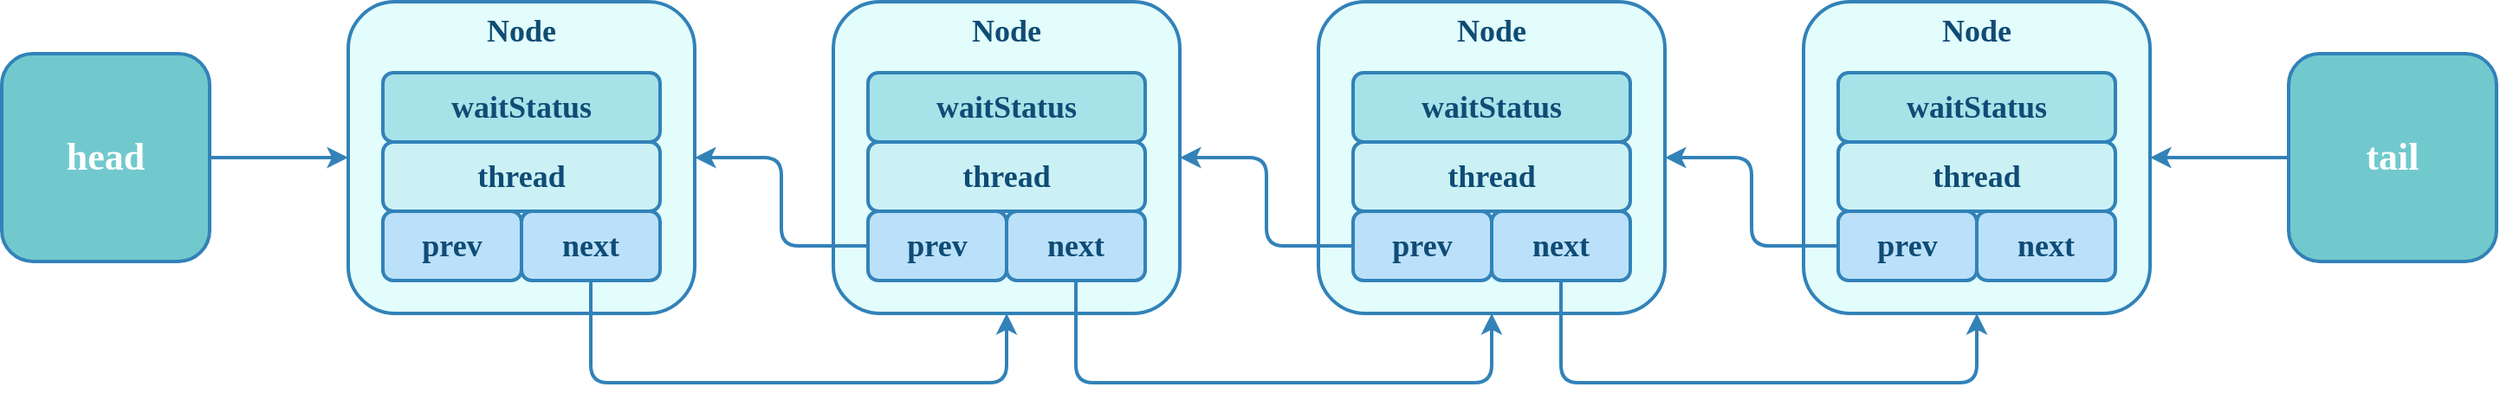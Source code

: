<mxfile compressed="true" version="22.0.3" type="device" pages="4"><diagram name="CLH" id="_HXsoWYt3VCmfpY0Q1o5"><mxGraphModel dx="1418" dy="-1500" grid="1" gridSize="10" guides="1" tooltips="1" connect="1" arrows="1" fold="1" page="1" pageScale="1" pageWidth="1654" pageHeight="1169" math="0" shadow="0"><root><mxCell id="IzOiyjivRM9BYPn1JjDp-0"/><mxCell id="IzOiyjivRM9BYPn1JjDp-1" parent="IzOiyjivRM9BYPn1JjDp-0"/><mxCell id="byMsKMjZW7f_DV2WUU7O-45" value="" style="group" parent="IzOiyjivRM9BYPn1JjDp-1" vertex="1" connectable="0"><mxGeometry x="600" y="2820" width="200" height="180" as="geometry"/></mxCell><mxCell id="byMsKMjZW7f_DV2WUU7O-31" value="Node" style="rounded=1;whiteSpace=wrap;html=1;hachureGap=4;strokeColor=#3282B8;fontFamily=Comic Sans MS;fontSize=18;fillColor=#E3FDFD;fontStyle=1;container=0;shadow=0;strokeWidth=2;verticalAlign=top;fontColor=#0F4C75;" parent="byMsKMjZW7f_DV2WUU7O-45" vertex="1"><mxGeometry width="200" height="180" as="geometry"/></mxCell><mxCell id="byMsKMjZW7f_DV2WUU7O-32" value="prev" style="rounded=1;whiteSpace=wrap;html=1;hachureGap=4;strokeColor=#3282B8;fontFamily=Comic Sans MS;fontSize=18;fillColor=#BBE1FA;fontStyle=1;container=0;shadow=0;fontColor=#0F4C75;strokeWidth=2;" parent="byMsKMjZW7f_DV2WUU7O-45" vertex="1"><mxGeometry x="20" y="121" width="80" height="40" as="geometry"/></mxCell><mxCell id="byMsKMjZW7f_DV2WUU7O-33" value="thread" style="rounded=1;whiteSpace=wrap;html=1;hachureGap=4;strokeColor=#3282B8;fontFamily=Comic Sans MS;fontSize=18;fillColor=#CBF1F5;fontStyle=1;container=0;shadow=0;fontColor=#0F4C75;strokeWidth=2;" parent="byMsKMjZW7f_DV2WUU7O-45" vertex="1"><mxGeometry x="20" y="81" width="160" height="40" as="geometry"/></mxCell><mxCell id="byMsKMjZW7f_DV2WUU7O-34" value="next" style="rounded=1;whiteSpace=wrap;html=1;hachureGap=4;strokeColor=#3282B8;fontFamily=Comic Sans MS;fontSize=18;fillColor=#BBE1FA;fontStyle=1;container=0;shadow=0;fontColor=#0F4C75;strokeWidth=2;" parent="byMsKMjZW7f_DV2WUU7O-45" vertex="1"><mxGeometry x="100" y="121" width="80" height="40" as="geometry"/></mxCell><mxCell id="byMsKMjZW7f_DV2WUU7O-35" value="waitStatus" style="rounded=1;whiteSpace=wrap;html=1;hachureGap=4;strokeColor=#3282B8;fontFamily=Comic Sans MS;fontSize=18;fillColor=#A6E3E9;fontStyle=1;container=0;shadow=0;fontColor=#0F4C75;strokeWidth=2;" parent="byMsKMjZW7f_DV2WUU7O-45" vertex="1"><mxGeometry x="20" y="41" width="160" height="40" as="geometry"/></mxCell><mxCell id="byMsKMjZW7f_DV2WUU7O-19" value="Node" style="rounded=1;whiteSpace=wrap;html=1;hachureGap=4;strokeColor=#3282B8;fontFamily=Comic Sans MS;fontSize=18;fillColor=#E3FDFD;fontStyle=1;container=0;shadow=0;strokeWidth=2;verticalAlign=top;fontColor=#0F4C75;" parent="IzOiyjivRM9BYPn1JjDp-1" vertex="1"><mxGeometry x="320" y="2820" width="200" height="180" as="geometry"/></mxCell><mxCell id="byMsKMjZW7f_DV2WUU7O-20" value="prev" style="rounded=1;whiteSpace=wrap;html=1;hachureGap=4;strokeColor=#3282B8;fontFamily=Comic Sans MS;fontSize=18;fillColor=#BBE1FA;fontStyle=1;container=0;shadow=0;fontColor=#0F4C75;strokeWidth=2;" parent="IzOiyjivRM9BYPn1JjDp-1" vertex="1"><mxGeometry x="340" y="2941" width="80" height="40" as="geometry"/></mxCell><mxCell id="byMsKMjZW7f_DV2WUU7O-21" value="thread" style="rounded=1;whiteSpace=wrap;html=1;hachureGap=4;strokeColor=#3282B8;fontFamily=Comic Sans MS;fontSize=18;fillColor=#CBF1F5;fontStyle=1;container=0;shadow=0;fontColor=#0F4C75;strokeWidth=2;" parent="IzOiyjivRM9BYPn1JjDp-1" vertex="1"><mxGeometry x="340" y="2901" width="160" height="40" as="geometry"/></mxCell><mxCell id="byMsKMjZW7f_DV2WUU7O-30" style="edgeStyle=orthogonalEdgeStyle;rounded=1;orthogonalLoop=1;jettySize=auto;html=1;entryX=0.5;entryY=1;entryDx=0;entryDy=0;strokeColor=#3282B8;strokeWidth=2;exitX=0.5;exitY=1;exitDx=0;exitDy=0;" parent="IzOiyjivRM9BYPn1JjDp-1" source="byMsKMjZW7f_DV2WUU7O-22" target="byMsKMjZW7f_DV2WUU7O-31" edge="1"><mxGeometry relative="1" as="geometry"><mxPoint x="600" y="2985" as="targetPoint"/><Array as="points"><mxPoint x="460" y="3040"/><mxPoint x="700" y="3040"/></Array></mxGeometry></mxCell><mxCell id="byMsKMjZW7f_DV2WUU7O-22" value="next" style="rounded=1;whiteSpace=wrap;html=1;hachureGap=4;strokeColor=#3282B8;fontFamily=Comic Sans MS;fontSize=18;fillColor=#BBE1FA;fontStyle=1;container=0;shadow=0;fontColor=#0F4C75;strokeWidth=2;" parent="IzOiyjivRM9BYPn1JjDp-1" vertex="1"><mxGeometry x="420" y="2941" width="80" height="40" as="geometry"/></mxCell><mxCell id="byMsKMjZW7f_DV2WUU7O-23" value="waitStatus" style="rounded=1;whiteSpace=wrap;html=1;hachureGap=4;strokeColor=#3282B8;fontFamily=Comic Sans MS;fontSize=18;fillColor=#A6E3E9;fontStyle=1;container=0;shadow=0;fontColor=#0F4C75;strokeWidth=2;" parent="IzOiyjivRM9BYPn1JjDp-1" vertex="1"><mxGeometry x="340" y="2861" width="160" height="40" as="geometry"/></mxCell><mxCell id="byMsKMjZW7f_DV2WUU7O-29" style="edgeStyle=orthogonalEdgeStyle;rounded=1;orthogonalLoop=1;jettySize=auto;html=1;entryX=1;entryY=0.5;entryDx=0;entryDy=0;strokeColor=#3282B8;strokeWidth=2;exitX=0;exitY=0.5;exitDx=0;exitDy=0;" parent="IzOiyjivRM9BYPn1JjDp-1" source="byMsKMjZW7f_DV2WUU7O-32" target="byMsKMjZW7f_DV2WUU7O-19" edge="1"><mxGeometry relative="1" as="geometry"><mxPoint x="620" y="2960" as="sourcePoint"/></mxGeometry></mxCell><mxCell id="byMsKMjZW7f_DV2WUU7O-46" value="" style="group" parent="IzOiyjivRM9BYPn1JjDp-1" vertex="1" connectable="0"><mxGeometry x="880" y="2820" width="200" height="180" as="geometry"/></mxCell><mxCell id="byMsKMjZW7f_DV2WUU7O-47" value="Node" style="rounded=1;whiteSpace=wrap;html=1;hachureGap=4;strokeColor=#3282B8;fontFamily=Comic Sans MS;fontSize=18;fillColor=#E3FDFD;fontStyle=1;container=0;shadow=0;strokeWidth=2;verticalAlign=top;fontColor=#0F4C75;" parent="byMsKMjZW7f_DV2WUU7O-46" vertex="1"><mxGeometry width="200" height="180" as="geometry"/></mxCell><mxCell id="byMsKMjZW7f_DV2WUU7O-48" value="prev" style="rounded=1;whiteSpace=wrap;html=1;hachureGap=4;strokeColor=#3282B8;fontFamily=Comic Sans MS;fontSize=18;fillColor=#BBE1FA;fontStyle=1;container=0;shadow=0;fontColor=#0F4C75;strokeWidth=2;" parent="byMsKMjZW7f_DV2WUU7O-46" vertex="1"><mxGeometry x="20" y="121" width="80" height="40" as="geometry"/></mxCell><mxCell id="byMsKMjZW7f_DV2WUU7O-49" value="thread" style="rounded=1;whiteSpace=wrap;html=1;hachureGap=4;strokeColor=#3282B8;fontFamily=Comic Sans MS;fontSize=18;fillColor=#CBF1F5;fontStyle=1;container=0;shadow=0;fontColor=#0F4C75;strokeWidth=2;" parent="byMsKMjZW7f_DV2WUU7O-46" vertex="1"><mxGeometry x="20" y="81" width="160" height="40" as="geometry"/></mxCell><mxCell id="byMsKMjZW7f_DV2WUU7O-50" value="next" style="rounded=1;whiteSpace=wrap;html=1;hachureGap=4;strokeColor=#3282B8;fontFamily=Comic Sans MS;fontSize=18;fillColor=#BBE1FA;fontStyle=1;container=0;shadow=0;fontColor=#0F4C75;strokeWidth=2;" parent="byMsKMjZW7f_DV2WUU7O-46" vertex="1"><mxGeometry x="100" y="121" width="80" height="40" as="geometry"/></mxCell><mxCell id="byMsKMjZW7f_DV2WUU7O-51" value="waitStatus" style="rounded=1;whiteSpace=wrap;html=1;hachureGap=4;strokeColor=#3282B8;fontFamily=Comic Sans MS;fontSize=18;fillColor=#A6E3E9;fontStyle=1;container=0;shadow=0;fontColor=#0F4C75;strokeWidth=2;" parent="byMsKMjZW7f_DV2WUU7O-46" vertex="1"><mxGeometry x="20" y="41" width="160" height="40" as="geometry"/></mxCell><mxCell id="byMsKMjZW7f_DV2WUU7O-53" style="edgeStyle=orthogonalEdgeStyle;shape=connector;rounded=1;orthogonalLoop=1;jettySize=auto;html=1;labelBackgroundColor=default;strokeColor=#3282B8;strokeWidth=2;align=center;verticalAlign=middle;fontFamily=Helvetica;fontSize=11;fontColor=default;endArrow=classic;" parent="IzOiyjivRM9BYPn1JjDp-1" source="byMsKMjZW7f_DV2WUU7O-48" target="byMsKMjZW7f_DV2WUU7O-31" edge="1"><mxGeometry relative="1" as="geometry"/></mxCell><mxCell id="byMsKMjZW7f_DV2WUU7O-54" style="edgeStyle=orthogonalEdgeStyle;shape=connector;rounded=1;orthogonalLoop=1;jettySize=auto;html=1;exitX=0.5;exitY=1;exitDx=0;exitDy=0;entryX=0.5;entryY=1;entryDx=0;entryDy=0;labelBackgroundColor=default;strokeColor=#3282B8;strokeWidth=2;align=center;verticalAlign=middle;fontFamily=Helvetica;fontSize=11;fontColor=default;endArrow=classic;" parent="IzOiyjivRM9BYPn1JjDp-1" source="byMsKMjZW7f_DV2WUU7O-34" target="byMsKMjZW7f_DV2WUU7O-47" edge="1"><mxGeometry relative="1" as="geometry"><Array as="points"><mxPoint x="740" y="3040"/><mxPoint x="980" y="3040"/></Array></mxGeometry></mxCell><mxCell id="byMsKMjZW7f_DV2WUU7O-55" value="" style="group" parent="IzOiyjivRM9BYPn1JjDp-1" vertex="1" connectable="0"><mxGeometry x="1160" y="2820" width="200" height="180" as="geometry"/></mxCell><mxCell id="byMsKMjZW7f_DV2WUU7O-56" value="Node" style="rounded=1;whiteSpace=wrap;html=1;hachureGap=4;strokeColor=#3282B8;fontFamily=Comic Sans MS;fontSize=18;fillColor=#E3FDFD;fontStyle=1;container=0;shadow=0;strokeWidth=2;verticalAlign=top;fontColor=#0F4C75;" parent="byMsKMjZW7f_DV2WUU7O-55" vertex="1"><mxGeometry width="200" height="180" as="geometry"/></mxCell><mxCell id="byMsKMjZW7f_DV2WUU7O-57" value="prev" style="rounded=1;whiteSpace=wrap;html=1;hachureGap=4;strokeColor=#3282B8;fontFamily=Comic Sans MS;fontSize=18;fillColor=#BBE1FA;fontStyle=1;container=0;shadow=0;fontColor=#0F4C75;strokeWidth=2;" parent="byMsKMjZW7f_DV2WUU7O-55" vertex="1"><mxGeometry x="20" y="121" width="80" height="40" as="geometry"/></mxCell><mxCell id="byMsKMjZW7f_DV2WUU7O-58" value="thread" style="rounded=1;whiteSpace=wrap;html=1;hachureGap=4;strokeColor=#3282B8;fontFamily=Comic Sans MS;fontSize=18;fillColor=#CBF1F5;fontStyle=1;container=0;shadow=0;fontColor=#0F4C75;strokeWidth=2;" parent="byMsKMjZW7f_DV2WUU7O-55" vertex="1"><mxGeometry x="20" y="81" width="160" height="40" as="geometry"/></mxCell><mxCell id="byMsKMjZW7f_DV2WUU7O-59" value="next" style="rounded=1;whiteSpace=wrap;html=1;hachureGap=4;strokeColor=#3282B8;fontFamily=Comic Sans MS;fontSize=18;fillColor=#BBE1FA;fontStyle=1;container=0;shadow=0;fontColor=#0F4C75;strokeWidth=2;" parent="byMsKMjZW7f_DV2WUU7O-55" vertex="1"><mxGeometry x="100" y="121" width="80" height="40" as="geometry"/></mxCell><mxCell id="byMsKMjZW7f_DV2WUU7O-60" value="waitStatus" style="rounded=1;whiteSpace=wrap;html=1;hachureGap=4;strokeColor=#3282B8;fontFamily=Comic Sans MS;fontSize=18;fillColor=#A6E3E9;fontStyle=1;container=0;shadow=0;fontColor=#0F4C75;strokeWidth=2;" parent="byMsKMjZW7f_DV2WUU7O-55" vertex="1"><mxGeometry x="20" y="41" width="160" height="40" as="geometry"/></mxCell><mxCell id="byMsKMjZW7f_DV2WUU7O-61" style="edgeStyle=orthogonalEdgeStyle;shape=connector;rounded=1;orthogonalLoop=1;jettySize=auto;html=1;entryX=1;entryY=0.5;entryDx=0;entryDy=0;labelBackgroundColor=default;strokeColor=#3282B8;strokeWidth=2;align=center;verticalAlign=middle;fontFamily=Helvetica;fontSize=11;fontColor=default;endArrow=classic;" parent="IzOiyjivRM9BYPn1JjDp-1" source="byMsKMjZW7f_DV2WUU7O-57" target="byMsKMjZW7f_DV2WUU7O-47" edge="1"><mxGeometry relative="1" as="geometry"/></mxCell><mxCell id="byMsKMjZW7f_DV2WUU7O-62" style="edgeStyle=orthogonalEdgeStyle;shape=connector;rounded=1;orthogonalLoop=1;jettySize=auto;html=1;entryX=0.5;entryY=1;entryDx=0;entryDy=0;labelBackgroundColor=default;strokeColor=#3282B8;strokeWidth=2;align=center;verticalAlign=middle;fontFamily=Helvetica;fontSize=11;fontColor=default;endArrow=classic;exitX=0.5;exitY=1;exitDx=0;exitDy=0;" parent="IzOiyjivRM9BYPn1JjDp-1" source="byMsKMjZW7f_DV2WUU7O-50" target="byMsKMjZW7f_DV2WUU7O-56" edge="1"><mxGeometry relative="1" as="geometry"><Array as="points"><mxPoint x="1020" y="3040"/><mxPoint x="1260" y="3040"/></Array></mxGeometry></mxCell><mxCell id="byMsKMjZW7f_DV2WUU7O-65" style="edgeStyle=orthogonalEdgeStyle;shape=connector;rounded=1;orthogonalLoop=1;jettySize=auto;html=1;labelBackgroundColor=default;strokeColor=#3282B8;strokeWidth=2;align=center;verticalAlign=middle;fontFamily=Helvetica;fontSize=11;fontColor=default;endArrow=classic;" parent="IzOiyjivRM9BYPn1JjDp-1" source="byMsKMjZW7f_DV2WUU7O-63" target="byMsKMjZW7f_DV2WUU7O-19" edge="1"><mxGeometry relative="1" as="geometry"/></mxCell><mxCell id="byMsKMjZW7f_DV2WUU7O-63" value="head" style="rounded=1;whiteSpace=wrap;html=1;hachureGap=4;strokeColor=#3282B8;fontFamily=Comic Sans MS;fontSize=22;fillColor=#71C9CE;fontStyle=1;container=0;shadow=0;fontColor=#FFFFFF;strokeWidth=2;" parent="IzOiyjivRM9BYPn1JjDp-1" vertex="1"><mxGeometry x="120" y="2850" width="120" height="120" as="geometry"/></mxCell><mxCell id="byMsKMjZW7f_DV2WUU7O-66" style="edgeStyle=orthogonalEdgeStyle;shape=connector;rounded=1;orthogonalLoop=1;jettySize=auto;html=1;labelBackgroundColor=default;strokeColor=#3282B8;strokeWidth=2;align=center;verticalAlign=middle;fontFamily=Helvetica;fontSize=11;fontColor=default;endArrow=classic;" parent="IzOiyjivRM9BYPn1JjDp-1" source="byMsKMjZW7f_DV2WUU7O-64" target="byMsKMjZW7f_DV2WUU7O-56" edge="1"><mxGeometry relative="1" as="geometry"/></mxCell><mxCell id="byMsKMjZW7f_DV2WUU7O-64" value="tail" style="rounded=1;whiteSpace=wrap;html=1;hachureGap=4;strokeColor=#3282B8;fontFamily=Comic Sans MS;fontSize=22;fillColor=#71C9CE;fontStyle=1;container=0;shadow=0;fontColor=#FFFFFF;strokeWidth=2;" parent="IzOiyjivRM9BYPn1JjDp-1" vertex="1"><mxGeometry x="1440" y="2850" width="120" height="120" as="geometry"/></mxCell></root></mxGraphModel></diagram><diagram name="CLH同步" id="HNJ3feVcyU0bF_vBb09b"><mxGraphModel dx="1687" dy="-1333" grid="1" gridSize="10" guides="1" tooltips="1" connect="1" arrows="1" fold="1" page="1" pageScale="1" pageWidth="1654" pageHeight="1169" math="0" shadow="0"><root><mxCell id="G407qRTpZu6gHbXLbMs7-0"/><mxCell id="G407qRTpZu6gHbXLbMs7-1" parent="G407qRTpZu6gHbXLbMs7-0"/><mxCell id="G407qRTpZu6gHbXLbMs7-2" value="" style="group" vertex="1" connectable="0" parent="G407qRTpZu6gHbXLbMs7-1"><mxGeometry x="600" y="2820" width="200" height="180" as="geometry"/></mxCell><mxCell id="G407qRTpZu6gHbXLbMs7-3" value="Node" style="rounded=1;whiteSpace=wrap;html=1;hachureGap=4;strokeColor=#3282B8;fontFamily=Comic Sans MS;fontSize=18;fillColor=#E3FDFD;fontStyle=1;container=0;shadow=0;strokeWidth=2;verticalAlign=top;fontColor=#0F4C75;" vertex="1" parent="G407qRTpZu6gHbXLbMs7-2"><mxGeometry width="200" height="180" as="geometry"/></mxCell><mxCell id="G407qRTpZu6gHbXLbMs7-4" value="prev" style="rounded=1;whiteSpace=wrap;html=1;hachureGap=4;strokeColor=#3282B8;fontFamily=Comic Sans MS;fontSize=18;fillColor=#BBE1FA;fontStyle=1;container=0;shadow=0;fontColor=#0F4C75;strokeWidth=2;" vertex="1" parent="G407qRTpZu6gHbXLbMs7-2"><mxGeometry x="20" y="121" width="80" height="40" as="geometry"/></mxCell><mxCell id="G407qRTpZu6gHbXLbMs7-5" value="thread" style="rounded=1;whiteSpace=wrap;html=1;hachureGap=4;strokeColor=#3282B8;fontFamily=Comic Sans MS;fontSize=18;fillColor=#CBF1F5;fontStyle=1;container=0;shadow=0;fontColor=#0F4C75;strokeWidth=2;" vertex="1" parent="G407qRTpZu6gHbXLbMs7-2"><mxGeometry x="20" y="81" width="160" height="40" as="geometry"/></mxCell><mxCell id="G407qRTpZu6gHbXLbMs7-6" value="next" style="rounded=1;whiteSpace=wrap;html=1;hachureGap=4;strokeColor=#3282B8;fontFamily=Comic Sans MS;fontSize=18;fillColor=#BBE1FA;fontStyle=1;container=0;shadow=0;fontColor=#0F4C75;strokeWidth=2;" vertex="1" parent="G407qRTpZu6gHbXLbMs7-2"><mxGeometry x="100" y="121" width="80" height="40" as="geometry"/></mxCell><mxCell id="G407qRTpZu6gHbXLbMs7-7" value="waitStatus" style="rounded=1;whiteSpace=wrap;html=1;hachureGap=4;strokeColor=#3282B8;fontFamily=Comic Sans MS;fontSize=18;fillColor=#A6E3E9;fontStyle=1;container=0;shadow=0;fontColor=#0F4C75;strokeWidth=2;" vertex="1" parent="G407qRTpZu6gHbXLbMs7-2"><mxGeometry x="20" y="41" width="160" height="40" as="geometry"/></mxCell><mxCell id="GxZmn_nC0R7SLVoCHUkJ-1" style="edgeStyle=orthogonalEdgeStyle;shape=connector;rounded=1;orthogonalLoop=1;jettySize=auto;html=1;entryX=0;entryY=0.75;entryDx=0;entryDy=0;labelBackgroundColor=default;strokeColor=#3282B8;strokeWidth=2;align=center;verticalAlign=middle;fontFamily=Helvetica;fontSize=11;fontColor=default;endArrow=classic;exitX=0.5;exitY=0;exitDx=0;exitDy=0;dashed=1;" edge="1" parent="G407qRTpZu6gHbXLbMs7-1" source="G407qRTpZu6gHbXLbMs7-8" target="GxZmn_nC0R7SLVoCHUkJ-0"><mxGeometry relative="1" as="geometry"/></mxCell><mxCell id="G407qRTpZu6gHbXLbMs7-8" value="Node" style="rounded=1;whiteSpace=wrap;html=1;hachureGap=4;strokeColor=#3282B8;fontFamily=Comic Sans MS;fontSize=18;fillColor=#E3FDFD;fontStyle=1;container=0;shadow=0;strokeWidth=2;verticalAlign=top;fontColor=#0F4C75;" vertex="1" parent="G407qRTpZu6gHbXLbMs7-1"><mxGeometry x="320" y="2820" width="200" height="180" as="geometry"/></mxCell><mxCell id="G407qRTpZu6gHbXLbMs7-9" value="prev" style="rounded=1;whiteSpace=wrap;html=1;hachureGap=4;strokeColor=#3282B8;fontFamily=Comic Sans MS;fontSize=18;fillColor=#BBE1FA;fontStyle=1;container=0;shadow=0;fontColor=#0F4C75;strokeWidth=2;" vertex="1" parent="G407qRTpZu6gHbXLbMs7-1"><mxGeometry x="340" y="2941" width="80" height="40" as="geometry"/></mxCell><mxCell id="G407qRTpZu6gHbXLbMs7-10" value="thread" style="rounded=1;whiteSpace=wrap;html=1;hachureGap=4;strokeColor=#3282B8;fontFamily=Comic Sans MS;fontSize=18;fillColor=#CBF1F5;fontStyle=1;container=0;shadow=0;fontColor=#0F4C75;strokeWidth=2;" vertex="1" parent="G407qRTpZu6gHbXLbMs7-1"><mxGeometry x="340" y="2901" width="160" height="40" as="geometry"/></mxCell><mxCell id="G407qRTpZu6gHbXLbMs7-11" style="edgeStyle=orthogonalEdgeStyle;rounded=1;orthogonalLoop=1;jettySize=auto;html=1;entryX=0.5;entryY=1;entryDx=0;entryDy=0;strokeColor=#3282B8;strokeWidth=2;exitX=0.5;exitY=1;exitDx=0;exitDy=0;" edge="1" parent="G407qRTpZu6gHbXLbMs7-1" source="G407qRTpZu6gHbXLbMs7-12" target="G407qRTpZu6gHbXLbMs7-3"><mxGeometry relative="1" as="geometry"><mxPoint x="600" y="2985" as="targetPoint"/><Array as="points"><mxPoint x="460" y="3040"/><mxPoint x="700" y="3040"/></Array></mxGeometry></mxCell><mxCell id="G407qRTpZu6gHbXLbMs7-12" value="next" style="rounded=1;whiteSpace=wrap;html=1;hachureGap=4;strokeColor=#3282B8;fontFamily=Comic Sans MS;fontSize=18;fillColor=#BBE1FA;fontStyle=1;container=0;shadow=0;fontColor=#0F4C75;strokeWidth=2;" vertex="1" parent="G407qRTpZu6gHbXLbMs7-1"><mxGeometry x="420" y="2941" width="80" height="40" as="geometry"/></mxCell><mxCell id="G407qRTpZu6gHbXLbMs7-13" value="waitStatus" style="rounded=1;whiteSpace=wrap;html=1;hachureGap=4;strokeColor=#3282B8;fontFamily=Comic Sans MS;fontSize=18;fillColor=#A6E3E9;fontStyle=1;container=0;shadow=0;fontColor=#0F4C75;strokeWidth=2;" vertex="1" parent="G407qRTpZu6gHbXLbMs7-1"><mxGeometry x="340" y="2861" width="160" height="40" as="geometry"/></mxCell><mxCell id="G407qRTpZu6gHbXLbMs7-14" style="edgeStyle=orthogonalEdgeStyle;rounded=1;orthogonalLoop=1;jettySize=auto;html=1;entryX=1;entryY=0.5;entryDx=0;entryDy=0;strokeColor=#3282B8;strokeWidth=2;exitX=0;exitY=0.5;exitDx=0;exitDy=0;" edge="1" parent="G407qRTpZu6gHbXLbMs7-1" source="G407qRTpZu6gHbXLbMs7-4" target="G407qRTpZu6gHbXLbMs7-8"><mxGeometry relative="1" as="geometry"><mxPoint x="620" y="2960" as="sourcePoint"/></mxGeometry></mxCell><mxCell id="G407qRTpZu6gHbXLbMs7-15" value="" style="group" vertex="1" connectable="0" parent="G407qRTpZu6gHbXLbMs7-1"><mxGeometry x="880" y="2820" width="200" height="180" as="geometry"/></mxCell><mxCell id="G407qRTpZu6gHbXLbMs7-16" value="Node" style="rounded=1;whiteSpace=wrap;html=1;hachureGap=4;strokeColor=#3282B8;fontFamily=Comic Sans MS;fontSize=18;fillColor=#E3FDFD;fontStyle=1;container=0;shadow=0;strokeWidth=2;verticalAlign=top;fontColor=#0F4C75;" vertex="1" parent="G407qRTpZu6gHbXLbMs7-15"><mxGeometry width="200" height="180" as="geometry"/></mxCell><mxCell id="G407qRTpZu6gHbXLbMs7-17" value="prev" style="rounded=1;whiteSpace=wrap;html=1;hachureGap=4;strokeColor=#3282B8;fontFamily=Comic Sans MS;fontSize=18;fillColor=#BBE1FA;fontStyle=1;container=0;shadow=0;fontColor=#0F4C75;strokeWidth=2;" vertex="1" parent="G407qRTpZu6gHbXLbMs7-15"><mxGeometry x="20" y="121" width="80" height="40" as="geometry"/></mxCell><mxCell id="G407qRTpZu6gHbXLbMs7-18" value="thread" style="rounded=1;whiteSpace=wrap;html=1;hachureGap=4;strokeColor=#3282B8;fontFamily=Comic Sans MS;fontSize=18;fillColor=#CBF1F5;fontStyle=1;container=0;shadow=0;fontColor=#0F4C75;strokeWidth=2;" vertex="1" parent="G407qRTpZu6gHbXLbMs7-15"><mxGeometry x="20" y="81" width="160" height="40" as="geometry"/></mxCell><mxCell id="G407qRTpZu6gHbXLbMs7-19" value="next" style="rounded=1;whiteSpace=wrap;html=1;hachureGap=4;strokeColor=#3282B8;fontFamily=Comic Sans MS;fontSize=18;fillColor=#BBE1FA;fontStyle=1;container=0;shadow=0;fontColor=#0F4C75;strokeWidth=2;" vertex="1" parent="G407qRTpZu6gHbXLbMs7-15"><mxGeometry x="100" y="121" width="80" height="40" as="geometry"/></mxCell><mxCell id="G407qRTpZu6gHbXLbMs7-20" value="waitStatus" style="rounded=1;whiteSpace=wrap;html=1;hachureGap=4;strokeColor=#3282B8;fontFamily=Comic Sans MS;fontSize=18;fillColor=#A6E3E9;fontStyle=1;container=0;shadow=0;fontColor=#0F4C75;strokeWidth=2;" vertex="1" parent="G407qRTpZu6gHbXLbMs7-15"><mxGeometry x="20" y="41" width="160" height="40" as="geometry"/></mxCell><mxCell id="G407qRTpZu6gHbXLbMs7-21" style="edgeStyle=orthogonalEdgeStyle;shape=connector;rounded=1;orthogonalLoop=1;jettySize=auto;html=1;labelBackgroundColor=default;strokeColor=#3282B8;strokeWidth=2;align=center;verticalAlign=middle;fontFamily=Helvetica;fontSize=11;fontColor=default;endArrow=classic;" edge="1" parent="G407qRTpZu6gHbXLbMs7-1" source="G407qRTpZu6gHbXLbMs7-17" target="G407qRTpZu6gHbXLbMs7-3"><mxGeometry relative="1" as="geometry"/></mxCell><mxCell id="G407qRTpZu6gHbXLbMs7-22" style="edgeStyle=orthogonalEdgeStyle;shape=connector;rounded=1;orthogonalLoop=1;jettySize=auto;html=1;exitX=0.5;exitY=1;exitDx=0;exitDy=0;entryX=0.5;entryY=1;entryDx=0;entryDy=0;labelBackgroundColor=default;strokeColor=#3282B8;strokeWidth=2;align=center;verticalAlign=middle;fontFamily=Helvetica;fontSize=11;fontColor=default;endArrow=classic;" edge="1" parent="G407qRTpZu6gHbXLbMs7-1" source="G407qRTpZu6gHbXLbMs7-6" target="G407qRTpZu6gHbXLbMs7-16"><mxGeometry relative="1" as="geometry"><Array as="points"><mxPoint x="740" y="3040"/><mxPoint x="980" y="3040"/></Array></mxGeometry></mxCell><mxCell id="G407qRTpZu6gHbXLbMs7-23" value="" style="group" vertex="1" connectable="0" parent="G407qRTpZu6gHbXLbMs7-1"><mxGeometry x="1160" y="2820" width="200" height="180" as="geometry"/></mxCell><mxCell id="G407qRTpZu6gHbXLbMs7-24" value="Node" style="rounded=1;whiteSpace=wrap;html=1;hachureGap=4;strokeColor=#3282B8;fontFamily=Comic Sans MS;fontSize=18;fillColor=#E3FDFD;fontStyle=1;container=0;shadow=0;strokeWidth=2;verticalAlign=top;fontColor=#0F4C75;" vertex="1" parent="G407qRTpZu6gHbXLbMs7-23"><mxGeometry width="200" height="180" as="geometry"/></mxCell><mxCell id="G407qRTpZu6gHbXLbMs7-25" value="prev" style="rounded=1;whiteSpace=wrap;html=1;hachureGap=4;strokeColor=#3282B8;fontFamily=Comic Sans MS;fontSize=18;fillColor=#BBE1FA;fontStyle=1;container=0;shadow=0;fontColor=#0F4C75;strokeWidth=2;" vertex="1" parent="G407qRTpZu6gHbXLbMs7-23"><mxGeometry x="20" y="121" width="80" height="40" as="geometry"/></mxCell><mxCell id="G407qRTpZu6gHbXLbMs7-26" value="thread" style="rounded=1;whiteSpace=wrap;html=1;hachureGap=4;strokeColor=#3282B8;fontFamily=Comic Sans MS;fontSize=18;fillColor=#CBF1F5;fontStyle=1;container=0;shadow=0;fontColor=#0F4C75;strokeWidth=2;" vertex="1" parent="G407qRTpZu6gHbXLbMs7-23"><mxGeometry x="20" y="81" width="160" height="40" as="geometry"/></mxCell><mxCell id="G407qRTpZu6gHbXLbMs7-27" value="next" style="rounded=1;whiteSpace=wrap;html=1;hachureGap=4;strokeColor=#3282B8;fontFamily=Comic Sans MS;fontSize=18;fillColor=#BBE1FA;fontStyle=1;container=0;shadow=0;fontColor=#0F4C75;strokeWidth=2;" vertex="1" parent="G407qRTpZu6gHbXLbMs7-23"><mxGeometry x="100" y="121" width="80" height="40" as="geometry"/></mxCell><mxCell id="G407qRTpZu6gHbXLbMs7-28" value="waitStatus" style="rounded=1;whiteSpace=wrap;html=1;hachureGap=4;strokeColor=#3282B8;fontFamily=Comic Sans MS;fontSize=18;fillColor=#A6E3E9;fontStyle=1;container=0;shadow=0;fontColor=#0F4C75;strokeWidth=2;" vertex="1" parent="G407qRTpZu6gHbXLbMs7-23"><mxGeometry x="20" y="41" width="160" height="40" as="geometry"/></mxCell><mxCell id="G407qRTpZu6gHbXLbMs7-29" style="edgeStyle=orthogonalEdgeStyle;shape=connector;rounded=1;orthogonalLoop=1;jettySize=auto;html=1;entryX=1;entryY=0.5;entryDx=0;entryDy=0;labelBackgroundColor=default;strokeColor=#3282B8;strokeWidth=2;align=center;verticalAlign=middle;fontFamily=Helvetica;fontSize=11;fontColor=default;endArrow=classic;" edge="1" parent="G407qRTpZu6gHbXLbMs7-1" source="G407qRTpZu6gHbXLbMs7-25" target="G407qRTpZu6gHbXLbMs7-16"><mxGeometry relative="1" as="geometry"/></mxCell><mxCell id="G407qRTpZu6gHbXLbMs7-30" style="edgeStyle=orthogonalEdgeStyle;shape=connector;rounded=1;orthogonalLoop=1;jettySize=auto;html=1;entryX=0.5;entryY=1;entryDx=0;entryDy=0;labelBackgroundColor=default;strokeColor=#3282B8;strokeWidth=2;align=center;verticalAlign=middle;fontFamily=Helvetica;fontSize=11;fontColor=default;endArrow=classic;exitX=0.5;exitY=1;exitDx=0;exitDy=0;" edge="1" parent="G407qRTpZu6gHbXLbMs7-1" source="G407qRTpZu6gHbXLbMs7-19" target="G407qRTpZu6gHbXLbMs7-24"><mxGeometry relative="1" as="geometry"><Array as="points"><mxPoint x="1020" y="3040"/><mxPoint x="1260" y="3040"/></Array></mxGeometry></mxCell><mxCell id="G407qRTpZu6gHbXLbMs7-31" style="edgeStyle=orthogonalEdgeStyle;shape=connector;rounded=1;orthogonalLoop=1;jettySize=auto;html=1;labelBackgroundColor=default;strokeColor=#3282B8;strokeWidth=2;align=center;verticalAlign=middle;fontFamily=Helvetica;fontSize=11;fontColor=default;endArrow=classic;" edge="1" parent="G407qRTpZu6gHbXLbMs7-1" source="G407qRTpZu6gHbXLbMs7-32" target="G407qRTpZu6gHbXLbMs7-8"><mxGeometry relative="1" as="geometry"/></mxCell><mxCell id="G407qRTpZu6gHbXLbMs7-32" value="head" style="rounded=1;whiteSpace=wrap;html=1;hachureGap=4;strokeColor=#3282B8;fontFamily=Comic Sans MS;fontSize=22;fillColor=#71C9CE;fontStyle=1;container=0;shadow=0;fontColor=#FFFFFF;strokeWidth=2;" vertex="1" parent="G407qRTpZu6gHbXLbMs7-1"><mxGeometry x="120" y="2850" width="120" height="120" as="geometry"/></mxCell><mxCell id="G407qRTpZu6gHbXLbMs7-33" style="edgeStyle=orthogonalEdgeStyle;shape=connector;rounded=1;orthogonalLoop=1;jettySize=auto;html=1;labelBackgroundColor=default;strokeColor=#3282B8;strokeWidth=2;align=center;verticalAlign=middle;fontFamily=Helvetica;fontSize=11;fontColor=default;endArrow=classic;" edge="1" parent="G407qRTpZu6gHbXLbMs7-1" source="G407qRTpZu6gHbXLbMs7-34" target="G407qRTpZu6gHbXLbMs7-24"><mxGeometry relative="1" as="geometry"/></mxCell><mxCell id="G407qRTpZu6gHbXLbMs7-34" value="tail" style="rounded=1;whiteSpace=wrap;html=1;hachureGap=4;strokeColor=#3282B8;fontFamily=Comic Sans MS;fontSize=22;fillColor=#71C9CE;fontStyle=1;container=0;shadow=0;fontColor=#FFFFFF;strokeWidth=2;" vertex="1" parent="G407qRTpZu6gHbXLbMs7-1"><mxGeometry x="1440" y="2850" width="120" height="120" as="geometry"/></mxCell><mxCell id="GxZmn_nC0R7SLVoCHUkJ-0" value="state" style="rounded=1;whiteSpace=wrap;html=1;hachureGap=4;strokeColor=#3282B8;fontFamily=Comic Sans MS;fontSize=22;fillColor=#F38181;fontStyle=1;container=0;shadow=0;fontColor=#FFFFFF;strokeWidth=2;" vertex="1" parent="G407qRTpZu6gHbXLbMs7-1"><mxGeometry x="780" y="2600" width="120" height="120" as="geometry"/></mxCell><mxCell id="GxZmn_nC0R7SLVoCHUkJ-2" style="edgeStyle=orthogonalEdgeStyle;shape=connector;rounded=1;orthogonalLoop=1;jettySize=auto;html=1;labelBackgroundColor=default;strokeColor=#3282B8;strokeWidth=2;align=center;verticalAlign=middle;fontFamily=Helvetica;fontSize=11;fontColor=default;endArrow=classic;dashed=1;entryX=0.25;entryY=1;entryDx=0;entryDy=0;" edge="1" parent="G407qRTpZu6gHbXLbMs7-1" source="G407qRTpZu6gHbXLbMs7-3" target="GxZmn_nC0R7SLVoCHUkJ-0"><mxGeometry relative="1" as="geometry"/></mxCell><mxCell id="GxZmn_nC0R7SLVoCHUkJ-3" style="edgeStyle=orthogonalEdgeStyle;shape=connector;rounded=1;orthogonalLoop=1;jettySize=auto;html=1;labelBackgroundColor=default;strokeColor=#3282B8;strokeWidth=2;align=center;verticalAlign=middle;fontFamily=Helvetica;fontSize=11;fontColor=default;endArrow=classic;dashed=1;entryX=0.75;entryY=1;entryDx=0;entryDy=0;" edge="1" parent="G407qRTpZu6gHbXLbMs7-1" source="G407qRTpZu6gHbXLbMs7-16" target="GxZmn_nC0R7SLVoCHUkJ-0"><mxGeometry relative="1" as="geometry"/></mxCell><mxCell id="GxZmn_nC0R7SLVoCHUkJ-4" style="edgeStyle=orthogonalEdgeStyle;shape=connector;rounded=1;orthogonalLoop=1;jettySize=auto;html=1;entryX=1;entryY=0.75;entryDx=0;entryDy=0;labelBackgroundColor=default;strokeColor=#3282B8;strokeWidth=2;align=center;verticalAlign=middle;fontFamily=Helvetica;fontSize=11;fontColor=default;endArrow=classic;exitX=0.5;exitY=0;exitDx=0;exitDy=0;dashed=1;" edge="1" parent="G407qRTpZu6gHbXLbMs7-1" source="G407qRTpZu6gHbXLbMs7-24" target="GxZmn_nC0R7SLVoCHUkJ-0"><mxGeometry relative="1" as="geometry"/></mxCell></root></mxGraphModel></diagram><diagram name="独占" id="uWtX-xgerIylawqQiSa5"><mxGraphModel dx="1674" dy="-800" grid="1" gridSize="10" guides="1" tooltips="1" connect="1" arrows="1" fold="1" page="1" pageScale="1" pageWidth="1169" pageHeight="1654" math="0" shadow="0"><root><mxCell id="ITQ9L8l3N7s--DGLT42P-0"/><mxCell id="ITQ9L8l3N7s--DGLT42P-1" parent="ITQ9L8l3N7s--DGLT42P-0"/><mxCell id="t2tprqLo2ktcQHXWd_4s-2" value="" style="rounded=1;whiteSpace=wrap;html=1;shadow=0;hachureGap=4;strokeColor=#3282B8;strokeWidth=2;align=center;verticalAlign=middle;fontFamily=Comic Sans MS;fontSize=18;fontColor=#0F4C75;fillColor=#E3FDFD;dashed=1;" parent="ITQ9L8l3N7s--DGLT42P-1" vertex="1"><mxGeometry x="360" y="2360" width="360" height="320" as="geometry"/></mxCell><mxCell id="E_91VgT0kVAsdx5xlGVi-11" style="edgeStyle=orthogonalEdgeStyle;shape=connector;rounded=1;orthogonalLoop=1;jettySize=auto;html=1;entryX=0.5;entryY=0;entryDx=0;entryDy=0;labelBackgroundColor=default;strokeColor=#3282B8;strokeWidth=2;align=center;verticalAlign=middle;fontFamily=Comic Sans MS;fontSize=18;fontColor=#0F4C75;endArrow=classic;fontStyle=1" parent="ITQ9L8l3N7s--DGLT42P-1" source="ITQ9L8l3N7s--DGLT42P-11" target="E_91VgT0kVAsdx5xlGVi-4" edge="1"><mxGeometry relative="1" as="geometry"/></mxCell><mxCell id="ITQ9L8l3N7s--DGLT42P-11" value="初始化 state = 0" style="rounded=1;whiteSpace=wrap;html=1;hachureGap=4;strokeColor=#3282B8;fontFamily=Comic Sans MS;fontSize=18;fillColor=#CBF1F5;fontStyle=1;container=0;shadow=0;fontColor=#0F4C75;strokeWidth=2;" parent="ITQ9L8l3N7s--DGLT42P-1" vertex="1"><mxGeometry x="440" y="2080" width="200" height="80" as="geometry"/></mxCell><mxCell id="E_91VgT0kVAsdx5xlGVi-10" style="edgeStyle=orthogonalEdgeStyle;shape=connector;rounded=1;orthogonalLoop=1;jettySize=auto;html=1;entryX=0.5;entryY=0;entryDx=0;entryDy=0;labelBackgroundColor=default;strokeColor=#3282B8;strokeWidth=2;align=center;verticalAlign=middle;fontFamily=Comic Sans MS;fontSize=18;fontColor=#0F4C75;endArrow=classic;fontStyle=1" parent="ITQ9L8l3N7s--DGLT42P-1" source="E_91VgT0kVAsdx5xlGVi-3" target="ITQ9L8l3N7s--DGLT42P-11" edge="1"><mxGeometry relative="1" as="geometry"/></mxCell><mxCell id="E_91VgT0kVAsdx5xlGVi-3" value="开始" style="strokeWidth=2;html=1;shape=mxgraph.flowchart.terminator;whiteSpace=wrap;rounded=1;shadow=0;hachureGap=4;strokeColor=#3282B8;align=center;verticalAlign=middle;fontFamily=Comic Sans MS;fontSize=18;fontColor=#0F4C75;fillColor=#BBE1FA;fontStyle=1" parent="ITQ9L8l3N7s--DGLT42P-1" vertex="1"><mxGeometry x="440" y="1920" width="200" height="80" as="geometry"/></mxCell><mxCell id="E_91VgT0kVAsdx5xlGVi-12" style="edgeStyle=orthogonalEdgeStyle;shape=connector;rounded=1;orthogonalLoop=1;jettySize=auto;html=1;entryX=0.5;entryY=0;entryDx=0;entryDy=0;labelBackgroundColor=default;strokeColor=#3282B8;strokeWidth=2;align=center;verticalAlign=middle;fontFamily=Comic Sans MS;fontSize=18;fontColor=#0F4C75;endArrow=classic;fontStyle=1" parent="ITQ9L8l3N7s--DGLT42P-1" source="E_91VgT0kVAsdx5xlGVi-4" target="E_91VgT0kVAsdx5xlGVi-5" edge="1"><mxGeometry relative="1" as="geometry"/></mxCell><mxCell id="E_91VgT0kVAsdx5xlGVi-4" value="线程 A&amp;nbsp;独占" style="rounded=1;whiteSpace=wrap;html=1;hachureGap=4;strokeColor=#3282B8;fontFamily=Comic Sans MS;fontSize=18;fillColor=#CBF1F5;fontStyle=1;container=0;shadow=0;fontColor=#0F4C75;strokeWidth=2;" parent="ITQ9L8l3N7s--DGLT42P-1" vertex="1"><mxGeometry x="440" y="2240" width="200" height="80" as="geometry"/></mxCell><mxCell id="E_91VgT0kVAsdx5xlGVi-13" style="edgeStyle=orthogonalEdgeStyle;shape=connector;rounded=1;orthogonalLoop=1;jettySize=auto;html=1;labelBackgroundColor=default;strokeColor=#3282B8;strokeWidth=2;align=center;verticalAlign=middle;fontFamily=Comic Sans MS;fontSize=18;fontColor=#0F4C75;endArrow=classic;fontStyle=1" parent="ITQ9L8l3N7s--DGLT42P-1" source="E_91VgT0kVAsdx5xlGVi-5" target="E_91VgT0kVAsdx5xlGVi-6" edge="1"><mxGeometry relative="1" as="geometry"/></mxCell><mxCell id="E_91VgT0kVAsdx5xlGVi-16" style="edgeStyle=orthogonalEdgeStyle;shape=connector;rounded=1;orthogonalLoop=1;jettySize=auto;html=1;entryX=0;entryY=0.5;entryDx=0;entryDy=0;labelBackgroundColor=default;strokeColor=#3282B8;strokeWidth=2;align=center;verticalAlign=middle;fontFamily=Comic Sans MS;fontSize=18;fontColor=#0F4C75;endArrow=classic;fontStyle=1" parent="ITQ9L8l3N7s--DGLT42P-1" source="E_91VgT0kVAsdx5xlGVi-5" target="E_91VgT0kVAsdx5xlGVi-9" edge="1"><mxGeometry relative="1" as="geometry"/></mxCell><mxCell id="E_91VgT0kVAsdx5xlGVi-5" value="state 是否为 0" style="shape=hexagon;perimeter=hexagonPerimeter2;whiteSpace=wrap;html=1;fixedSize=1;rounded=1;shadow=0;hachureGap=4;strokeColor=#3282B8;strokeWidth=2;align=center;verticalAlign=middle;fontFamily=Comic Sans MS;fontSize=18;fontColor=#FFFFFF;fillColor=#71C9CE;fontStyle=1" parent="ITQ9L8l3N7s--DGLT42P-1" vertex="1"><mxGeometry x="440" y="2401" width="200" height="80" as="geometry"/></mxCell><mxCell id="E_91VgT0kVAsdx5xlGVi-14" style="edgeStyle=orthogonalEdgeStyle;shape=connector;rounded=1;orthogonalLoop=1;jettySize=auto;html=1;entryX=0.5;entryY=0;entryDx=0;entryDy=0;labelBackgroundColor=default;strokeColor=#3282B8;strokeWidth=2;align=center;verticalAlign=middle;fontFamily=Comic Sans MS;fontSize=18;fontColor=#0F4C75;endArrow=classic;fontStyle=1" parent="ITQ9L8l3N7s--DGLT42P-1" source="E_91VgT0kVAsdx5xlGVi-6" target="E_91VgT0kVAsdx5xlGVi-7" edge="1"><mxGeometry relative="1" as="geometry"/></mxCell><mxCell id="E_91VgT0kVAsdx5xlGVi-6" value="设置 state = 1" style="rounded=1;whiteSpace=wrap;html=1;hachureGap=4;strokeColor=#3282B8;fontFamily=Comic Sans MS;fontSize=18;fillColor=#A6E3E9;fontStyle=1;container=0;shadow=0;fontColor=#0F4C75;strokeWidth=2;" parent="ITQ9L8l3N7s--DGLT42P-1" vertex="1"><mxGeometry x="440" y="2560" width="200" height="80" as="geometry"/></mxCell><mxCell id="E_91VgT0kVAsdx5xlGVi-7" value="后续操作" style="rounded=1;whiteSpace=wrap;html=1;hachureGap=4;strokeColor=#3282B8;fontFamily=Comic Sans MS;fontSize=18;fillColor=#CBF1F5;fontStyle=1;container=0;shadow=0;fontColor=#0F4C75;strokeWidth=2;" parent="ITQ9L8l3N7s--DGLT42P-1" vertex="1"><mxGeometry x="440" y="2720" width="200" height="80" as="geometry"/></mxCell><mxCell id="E_91VgT0kVAsdx5xlGVi-8" value="结束" style="strokeWidth=2;html=1;shape=mxgraph.flowchart.terminator;whiteSpace=wrap;rounded=1;shadow=0;hachureGap=4;strokeColor=#3282B8;align=center;verticalAlign=middle;fontFamily=Comic Sans MS;fontSize=18;fontColor=#0F4C75;fillColor=#BBE1FA;fontStyle=1" parent="ITQ9L8l3N7s--DGLT42P-1" vertex="1"><mxGeometry x="440" y="2880" width="200" height="80" as="geometry"/></mxCell><mxCell id="E_91VgT0kVAsdx5xlGVi-9" value="线程 A 阻塞" style="rounded=1;whiteSpace=wrap;html=1;hachureGap=4;strokeColor=#3282B8;fontFamily=Comic Sans MS;fontSize=18;fillColor=#A6E3E9;fontStyle=1;container=0;shadow=0;fontColor=#0F4C75;strokeWidth=2;" parent="ITQ9L8l3N7s--DGLT42P-1" vertex="1"><mxGeometry x="760" y="2401" width="200" height="80" as="geometry"/></mxCell><mxCell id="E_91VgT0kVAsdx5xlGVi-15" style="edgeStyle=orthogonalEdgeStyle;shape=connector;rounded=1;orthogonalLoop=1;jettySize=auto;html=1;entryX=0.5;entryY=0;entryDx=0;entryDy=0;entryPerimeter=0;labelBackgroundColor=default;strokeColor=#3282B8;strokeWidth=2;align=center;verticalAlign=middle;fontFamily=Comic Sans MS;fontSize=18;fontColor=#0F4C75;endArrow=classic;fontStyle=1" parent="ITQ9L8l3N7s--DGLT42P-1" source="E_91VgT0kVAsdx5xlGVi-7" target="E_91VgT0kVAsdx5xlGVi-8" edge="1"><mxGeometry relative="1" as="geometry"/></mxCell><mxCell id="t2tprqLo2ktcQHXWd_4s-0" value="是" style="rounded=1;whiteSpace=wrap;html=1;hachureGap=4;strokeColor=none;fontFamily=Comic Sans MS;fontSize=18;fillColor=none;fontStyle=1;container=0;shadow=0;fontColor=#0F4C75;strokeWidth=2;aspect=fixed;" parent="ITQ9L8l3N7s--DGLT42P-1" vertex="1"><mxGeometry x="540" y="2500" width="40" height="40" as="geometry"/></mxCell><mxCell id="t2tprqLo2ktcQHXWd_4s-1" value="否" style="rounded=1;whiteSpace=wrap;html=1;hachureGap=4;strokeColor=none;fontFamily=Comic Sans MS;fontSize=18;fillColor=none;fontStyle=1;container=0;shadow=0;fontColor=#0F4C75;strokeWidth=2;" parent="ITQ9L8l3N7s--DGLT42P-1" vertex="1"><mxGeometry x="680" y="2401" width="40" height="40" as="geometry"/></mxCell><mxCell id="t2tprqLo2ktcQHXWd_4s-3" value="尝试获取同步状态" style="rounded=1;whiteSpace=wrap;html=1;hachureGap=4;strokeColor=none;fontFamily=Comic Sans MS;fontSize=18;fillColor=none;fontStyle=1;container=0;shadow=0;fontColor=#F38181;strokeWidth=2;" parent="ITQ9L8l3N7s--DGLT42P-1" vertex="1"><mxGeometry x="370" y="2480" width="80" height="80" as="geometry"/></mxCell></root></mxGraphModel></diagram><diagram name="共享" id="NX9pAQPKieGqH3Ah28V-"><mxGraphModel dx="1434" dy="-800" grid="1" gridSize="10" guides="1" tooltips="1" connect="1" arrows="1" fold="1" page="1" pageScale="1" pageWidth="1169" pageHeight="1654" math="0" shadow="0"><root><mxCell id="i-SsWWC3N2s-k2BF65in-0"/><mxCell id="i-SsWWC3N2s-k2BF65in-1" parent="i-SsWWC3N2s-k2BF65in-0"/><mxCell id="i-SsWWC3N2s-k2BF65in-2" value="" style="rounded=1;whiteSpace=wrap;html=1;shadow=0;hachureGap=4;strokeColor=#3282B8;strokeWidth=2;align=center;verticalAlign=middle;fontFamily=Comic Sans MS;fontSize=18;fontColor=#0F4C75;fillColor=#E3FDFD;dashed=1;" vertex="1" parent="i-SsWWC3N2s-k2BF65in-1"><mxGeometry x="360" y="2360" width="360" height="320" as="geometry"/></mxCell><mxCell id="i-SsWWC3N2s-k2BF65in-3" style="edgeStyle=orthogonalEdgeStyle;shape=connector;rounded=1;orthogonalLoop=1;jettySize=auto;html=1;entryX=0.5;entryY=0;entryDx=0;entryDy=0;labelBackgroundColor=default;strokeColor=#3282B8;strokeWidth=2;align=center;verticalAlign=middle;fontFamily=Comic Sans MS;fontSize=18;fontColor=#0F4C75;endArrow=classic;fontStyle=1" edge="1" parent="i-SsWWC3N2s-k2BF65in-1" source="i-SsWWC3N2s-k2BF65in-4" target="i-SsWWC3N2s-k2BF65in-8"><mxGeometry relative="1" as="geometry"/></mxCell><mxCell id="i-SsWWC3N2s-k2BF65in-4" value="初始化 state = N" style="rounded=1;whiteSpace=wrap;html=1;hachureGap=4;strokeColor=#3282B8;fontFamily=Comic Sans MS;fontSize=18;fillColor=#CBF1F5;fontStyle=1;container=0;shadow=0;fontColor=#0F4C75;strokeWidth=2;" vertex="1" parent="i-SsWWC3N2s-k2BF65in-1"><mxGeometry x="440" y="2080" width="200" height="80" as="geometry"/></mxCell><mxCell id="i-SsWWC3N2s-k2BF65in-5" style="edgeStyle=orthogonalEdgeStyle;shape=connector;rounded=1;orthogonalLoop=1;jettySize=auto;html=1;entryX=0.5;entryY=0;entryDx=0;entryDy=0;labelBackgroundColor=default;strokeColor=#3282B8;strokeWidth=2;align=center;verticalAlign=middle;fontFamily=Comic Sans MS;fontSize=18;fontColor=#0F4C75;endArrow=classic;fontStyle=1" edge="1" parent="i-SsWWC3N2s-k2BF65in-1" source="i-SsWWC3N2s-k2BF65in-6" target="i-SsWWC3N2s-k2BF65in-4"><mxGeometry relative="1" as="geometry"/></mxCell><mxCell id="i-SsWWC3N2s-k2BF65in-6" value="开始" style="strokeWidth=2;html=1;shape=mxgraph.flowchart.terminator;whiteSpace=wrap;rounded=1;shadow=0;hachureGap=4;strokeColor=#3282B8;align=center;verticalAlign=middle;fontFamily=Comic Sans MS;fontSize=18;fontColor=#0F4C75;fillColor=#BBE1FA;fontStyle=1" vertex="1" parent="i-SsWWC3N2s-k2BF65in-1"><mxGeometry x="440" y="1920" width="200" height="80" as="geometry"/></mxCell><mxCell id="i-SsWWC3N2s-k2BF65in-7" style="edgeStyle=orthogonalEdgeStyle;shape=connector;rounded=1;orthogonalLoop=1;jettySize=auto;html=1;entryX=0.5;entryY=0;entryDx=0;entryDy=0;labelBackgroundColor=default;strokeColor=#3282B8;strokeWidth=2;align=center;verticalAlign=middle;fontFamily=Comic Sans MS;fontSize=18;fontColor=#0F4C75;endArrow=classic;fontStyle=1" edge="1" parent="i-SsWWC3N2s-k2BF65in-1" source="i-SsWWC3N2s-k2BF65in-8" target="i-SsWWC3N2s-k2BF65in-11"><mxGeometry relative="1" as="geometry"/></mxCell><mxCell id="i-SsWWC3N2s-k2BF65in-8" value="线程 A,B,C... 共享" style="rounded=1;whiteSpace=wrap;html=1;hachureGap=4;strokeColor=#3282B8;fontFamily=Comic Sans MS;fontSize=18;fillColor=#CBF1F5;fontStyle=1;container=0;shadow=0;fontColor=#0F4C75;strokeWidth=2;" vertex="1" parent="i-SsWWC3N2s-k2BF65in-1"><mxGeometry x="440" y="2240" width="200" height="80" as="geometry"/></mxCell><mxCell id="i-SsWWC3N2s-k2BF65in-9" style="edgeStyle=orthogonalEdgeStyle;shape=connector;rounded=1;orthogonalLoop=1;jettySize=auto;html=1;labelBackgroundColor=default;strokeColor=#3282B8;strokeWidth=2;align=center;verticalAlign=middle;fontFamily=Comic Sans MS;fontSize=18;fontColor=#0F4C75;endArrow=classic;fontStyle=1" edge="1" parent="i-SsWWC3N2s-k2BF65in-1" source="i-SsWWC3N2s-k2BF65in-11" target="i-SsWWC3N2s-k2BF65in-13"><mxGeometry relative="1" as="geometry"/></mxCell><mxCell id="i-SsWWC3N2s-k2BF65in-10" style="edgeStyle=orthogonalEdgeStyle;shape=connector;rounded=1;orthogonalLoop=1;jettySize=auto;html=1;entryX=0;entryY=0.5;entryDx=0;entryDy=0;labelBackgroundColor=default;strokeColor=#3282B8;strokeWidth=2;align=center;verticalAlign=middle;fontFamily=Comic Sans MS;fontSize=18;fontColor=#0F4C75;endArrow=classic;fontStyle=1" edge="1" parent="i-SsWWC3N2s-k2BF65in-1" source="i-SsWWC3N2s-k2BF65in-11" target="i-SsWWC3N2s-k2BF65in-16"><mxGeometry relative="1" as="geometry"/></mxCell><mxCell id="i-SsWWC3N2s-k2BF65in-11" value="state 是否大于 0" style="shape=hexagon;perimeter=hexagonPerimeter2;whiteSpace=wrap;html=1;fixedSize=1;rounded=1;shadow=0;hachureGap=4;strokeColor=#3282B8;strokeWidth=2;align=center;verticalAlign=middle;fontFamily=Comic Sans MS;fontSize=18;fontColor=#FFFFFF;fillColor=#71C9CE;fontStyle=1" vertex="1" parent="i-SsWWC3N2s-k2BF65in-1"><mxGeometry x="440" y="2401" width="200" height="80" as="geometry"/></mxCell><mxCell id="i-SsWWC3N2s-k2BF65in-12" style="edgeStyle=orthogonalEdgeStyle;shape=connector;rounded=1;orthogonalLoop=1;jettySize=auto;html=1;entryX=0.5;entryY=0;entryDx=0;entryDy=0;labelBackgroundColor=default;strokeColor=#3282B8;strokeWidth=2;align=center;verticalAlign=middle;fontFamily=Comic Sans MS;fontSize=18;fontColor=#0F4C75;endArrow=classic;fontStyle=1" edge="1" parent="i-SsWWC3N2s-k2BF65in-1" source="i-SsWWC3N2s-k2BF65in-13" target="i-SsWWC3N2s-k2BF65in-14"><mxGeometry relative="1" as="geometry"/></mxCell><mxCell id="i-SsWWC3N2s-k2BF65in-13" value="state 通过 CAS 自减" style="rounded=1;whiteSpace=wrap;html=1;hachureGap=4;strokeColor=#3282B8;fontFamily=Comic Sans MS;fontSize=18;fillColor=#A6E3E9;fontStyle=1;container=0;shadow=0;fontColor=#0F4C75;strokeWidth=2;" vertex="1" parent="i-SsWWC3N2s-k2BF65in-1"><mxGeometry x="440" y="2560" width="200" height="80" as="geometry"/></mxCell><mxCell id="i-SsWWC3N2s-k2BF65in-14" value="后续操作" style="rounded=1;whiteSpace=wrap;html=1;hachureGap=4;strokeColor=#3282B8;fontFamily=Comic Sans MS;fontSize=18;fillColor=#CBF1F5;fontStyle=1;container=0;shadow=0;fontColor=#0F4C75;strokeWidth=2;" vertex="1" parent="i-SsWWC3N2s-k2BF65in-1"><mxGeometry x="440" y="2720" width="200" height="80" as="geometry"/></mxCell><mxCell id="i-SsWWC3N2s-k2BF65in-15" value="结束" style="strokeWidth=2;html=1;shape=mxgraph.flowchart.terminator;whiteSpace=wrap;rounded=1;shadow=0;hachureGap=4;strokeColor=#3282B8;align=center;verticalAlign=middle;fontFamily=Comic Sans MS;fontSize=18;fontColor=#0F4C75;fillColor=#BBE1FA;fontStyle=1" vertex="1" parent="i-SsWWC3N2s-k2BF65in-1"><mxGeometry x="440" y="2880" width="200" height="80" as="geometry"/></mxCell><mxCell id="i-SsWWC3N2s-k2BF65in-16" value="线程 X 阻塞" style="rounded=1;whiteSpace=wrap;html=1;hachureGap=4;strokeColor=#3282B8;fontFamily=Comic Sans MS;fontSize=18;fillColor=#A6E3E9;fontStyle=1;container=0;shadow=0;fontColor=#0F4C75;strokeWidth=2;" vertex="1" parent="i-SsWWC3N2s-k2BF65in-1"><mxGeometry x="760" y="2401" width="200" height="80" as="geometry"/></mxCell><mxCell id="i-SsWWC3N2s-k2BF65in-17" style="edgeStyle=orthogonalEdgeStyle;shape=connector;rounded=1;orthogonalLoop=1;jettySize=auto;html=1;entryX=0.5;entryY=0;entryDx=0;entryDy=0;entryPerimeter=0;labelBackgroundColor=default;strokeColor=#3282B8;strokeWidth=2;align=center;verticalAlign=middle;fontFamily=Comic Sans MS;fontSize=18;fontColor=#0F4C75;endArrow=classic;fontStyle=1" edge="1" parent="i-SsWWC3N2s-k2BF65in-1" source="i-SsWWC3N2s-k2BF65in-14" target="i-SsWWC3N2s-k2BF65in-15"><mxGeometry relative="1" as="geometry"/></mxCell><mxCell id="i-SsWWC3N2s-k2BF65in-18" value="是" style="rounded=1;whiteSpace=wrap;html=1;hachureGap=4;strokeColor=none;fontFamily=Comic Sans MS;fontSize=18;fillColor=none;fontStyle=1;container=0;shadow=0;fontColor=#0F4C75;strokeWidth=2;aspect=fixed;" vertex="1" parent="i-SsWWC3N2s-k2BF65in-1"><mxGeometry x="540" y="2500" width="40" height="40" as="geometry"/></mxCell><mxCell id="i-SsWWC3N2s-k2BF65in-19" value="否" style="rounded=1;whiteSpace=wrap;html=1;hachureGap=4;strokeColor=none;fontFamily=Comic Sans MS;fontSize=18;fillColor=none;fontStyle=1;container=0;shadow=0;fontColor=#0F4C75;strokeWidth=2;" vertex="1" parent="i-SsWWC3N2s-k2BF65in-1"><mxGeometry x="680" y="2401" width="40" height="40" as="geometry"/></mxCell><mxCell id="i-SsWWC3N2s-k2BF65in-20" value="尝试获取同步状态" style="rounded=1;whiteSpace=wrap;html=1;hachureGap=4;strokeColor=none;fontFamily=Comic Sans MS;fontSize=18;fillColor=none;fontStyle=1;container=0;shadow=0;fontColor=#F38181;strokeWidth=2;" vertex="1" parent="i-SsWWC3N2s-k2BF65in-1"><mxGeometry x="370" y="2480" width="80" height="80" as="geometry"/></mxCell></root></mxGraphModel></diagram></mxfile>